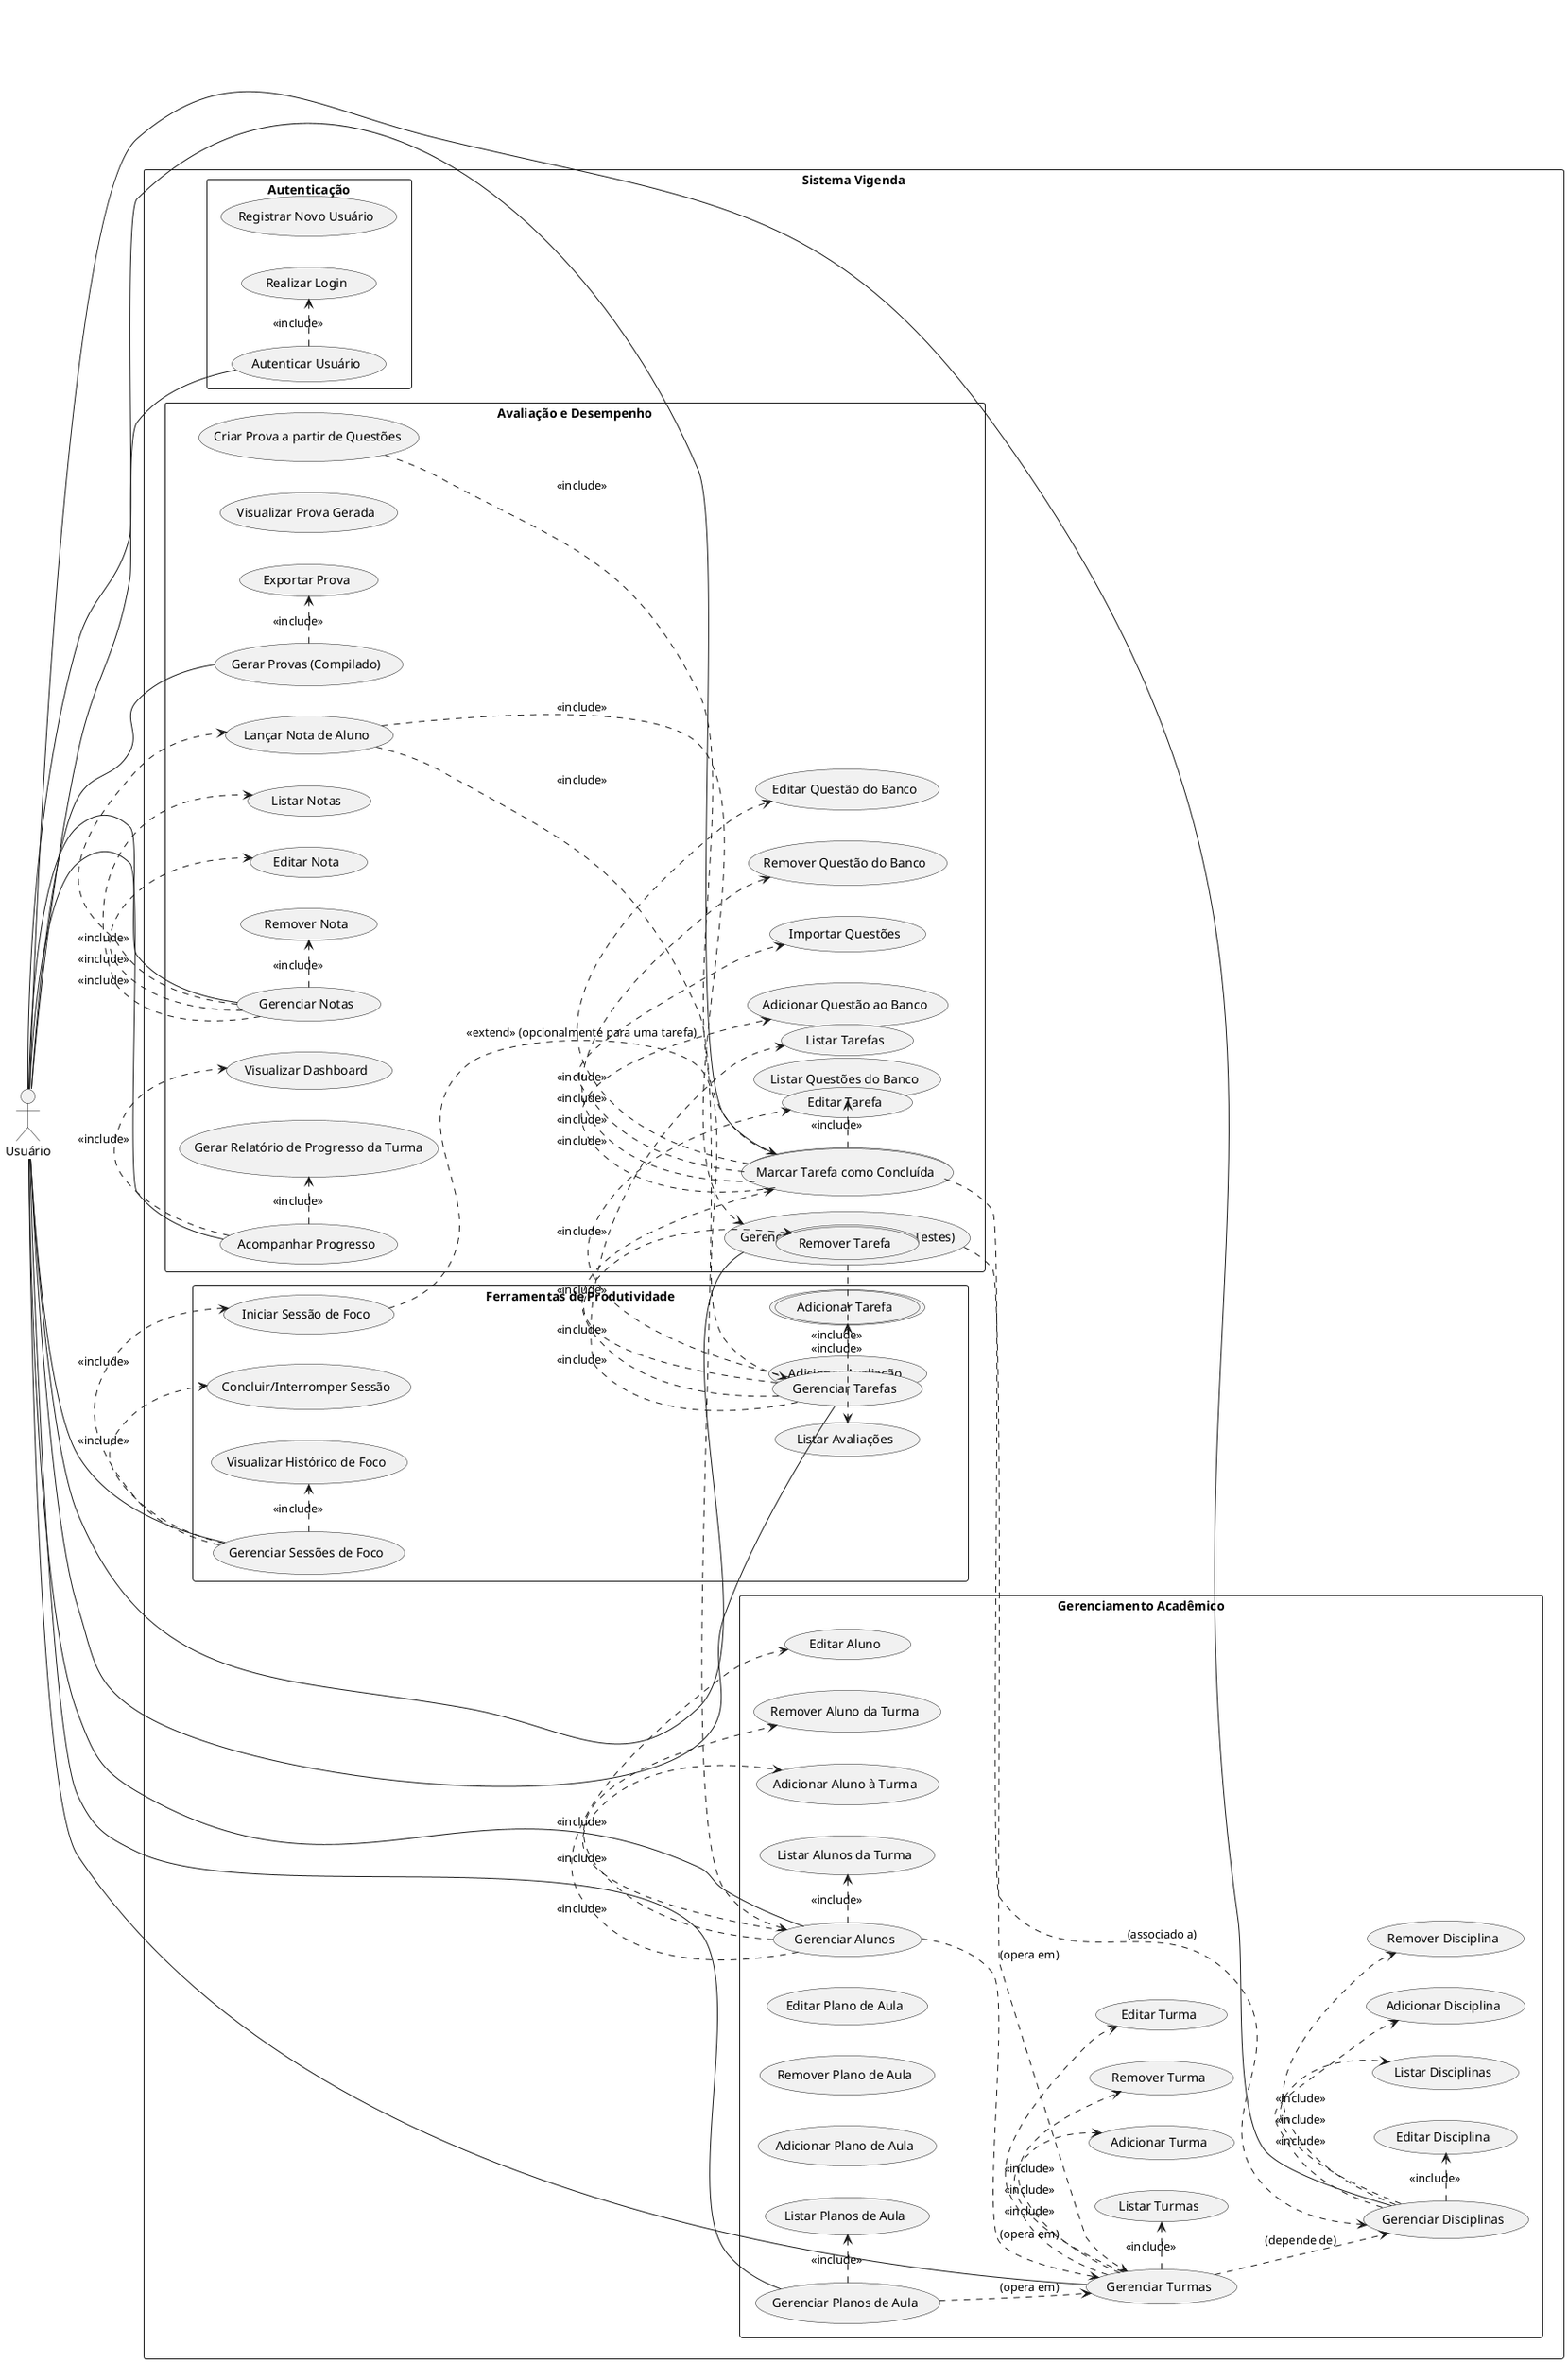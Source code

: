 @startuml
left to right direction
skinparam packageStyle rectangle

actor Usuário

rectangle "Sistema Vigenda" {

  package "Autenticação" {
    usecase "Autenticar Usuário" as UC_Auth
    Usuário -- UC_Auth
    UC_Auth .> (Registrar Novo Usuário) : <<include>>
    UC_Auth .> (Realizar Login) : <<include>>
  }

  package "Gerenciamento Acadêmico" {
    usecase "Gerenciar Disciplinas" as UC_Subjects
    usecase "Gerenciar Turmas" as UC_Classes
    usecase "Gerenciar Alunos" as UC_Students
    usecase "Gerenciar Planos de Aula" as UC_Lessons

    Usuário -- UC_Subjects
    UC_Subjects .> (Adicionar Disciplina) : <<include>>
    UC_Subjects .> (Listar Disciplinas) : <<include>>
    UC_Subjects .> (Editar Disciplina) : <<include>>
    UC_Subjects .> (Remover Disciplina) : <<include>>

    Usuário -- UC_Classes
    UC_Classes .> (Adicionar Turma) : <<include>>
    UC_Classes .> (Listar Turmas) : <<include>>
    UC_Classes .> (Editar Turma) : <<include>>
    UC_Classes .> (Remover Turma) : <<include>>
    UC_Classes ..> UC_Subjects : (depende de)

    Usuário -- UC_Students
    UC_Students .> (Adicionar Aluno à Turma) : <<include>>
    UC_Students .> (Listar Alunos da Turma) : <<include>>
    UC_Students .> (Editar Aluno) : <<include>>
    UC_Students .> (Remover Aluno da Turma) : <<include>>
    UC_Students ..> UC_Classes : (opera em)

    Usuário -- UC_Lessons
    UC_Lessons .> (Adicionar Plano de Aula) : <<include>>
    UC_Lessons .> (Listar Planos de Aula) : <<include>>
    UC_Lessons .> (Editar Plano de Aula) : <<include>>
    UC_Lessons .> (Remover Plano de Aula) : <<include>>
    UC_Lessons ..> UC_Classes : (opera em)
  }

  package "Avaliação e Desempenho" {
    usecase "Gerenciar Avaliações (Provas, Testes)" as UC_Assessments
    usecase "Gerenciar Banco de Questões" as UC_Questions
    usecase "Gerar Provas (Compilado)" as UC_Proofs
    usecase "Gerenciar Notas" as UC_Grades
    usecase "Acompanhar Progresso" as UC_Progress

    Usuário -- UC_Assessments
    UC_Assessments .> (Adicionar Avaliação) : <<include>>
    UC_Assessments .> (Listar Avaliações) : <<include>>
    UC_Assessments .> (Editar Avaliação) : <<include>>
    UC_Assessments .> (Remover Avaliação) : <<include>>
    UC_Assessments ..> UC_Classes : (opera em)

    Usuário -- UC_Questions
    UC_Questions .> (Adicionar Questão ao Banco) : <<include>>
    UC_Questions .> (Listar Questões do Banco) : <<include>>
    UC_Questions .> (Editar Questão do Banco) : <<include>>
    UC_Questions .> (Remover Questão do Banco) : <<include>>
    UC_Questions .> (Importar Questões) : <<include>>
    UC_Questions ..> UC_Subjects : (associado a)

    Usuário -- UC_Proofs
    UC_Proofs .> (Criar Prova a partir de Questões) : <<include>>
    UC_Proofs .> (Visualizar Prova Gerada) : <<include>>
    UC_Proofs .> (Exportar Prova) : <<include>>
    (Criar Prova a partir de Questões) ..> UC_Questions : <<include>>

    Usuário -- UC_Grades
    UC_Grades .> (Lançar Nota de Aluno) : <<include>>
    UC_Grades .> (Listar Notas) : <<include>>
    UC_Grades .> (Editar Nota) : <<include>>
    UC_Grades .> (Remover Nota) : <<include>>
    (Lançar Nota de Aluno) ..> UC_Students : <<include>>
    (Lançar Nota de Aluno) ..> UC_Assessments : <<include>>

    Usuário -- UC_Progress
    UC_Progress .> (Visualizar Dashboard) : <<include>>
    UC_Progress .> (Gerar Relatório de Progresso da Turma) : <<include>>
  }

  package "Ferramentas de Produtividade" {
    usecase "Gerenciar Tarefas" as UC_Tasks
    usecase "Gerenciar Sessões de Foco" as UC_Focus

    Usuário -- UC_Tasks
    UC_Tasks .> (Adicionar Tarefa) : <<include>>
    UC_Tasks .> (Listar Tarefas) : <<include>>
    UC_Tasks .> (Editar Tarefa) : <<include>>
    UC_Tasks .> (Marcar Tarefa como Concluída) : <<include>>
    UC_Tasks .> (Remover Tarefa) : <<include>>

    Usuário -- UC_Focus
    UC_Focus .> (Iniciar Sessão de Foco) : <<include>>
    UC_Focus .> (Concluir/Interromper Sessão) : <<include>>
    UC_Focus .> (Visualizar Histórico de Foco) : <<include>>
    (Iniciar Sessão de Foco) ..> UC_Tasks : <<extend>> (opcionalmente para uma tarefa)
  }
}
@enduml
